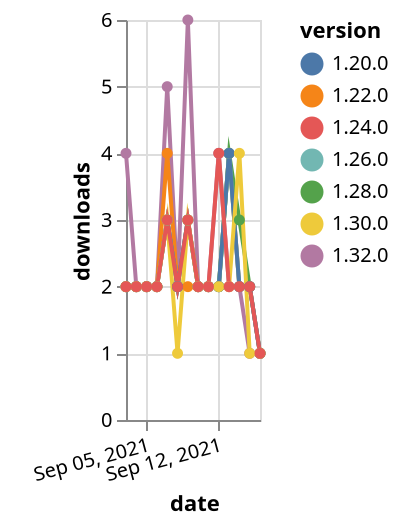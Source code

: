 {"$schema": "https://vega.github.io/schema/vega-lite/v5.json", "description": "A simple bar chart with embedded data.", "data": {"values": [{"date": "2021-09-03", "total": 725, "delta": 4, "version": "1.32.0"}, {"date": "2021-09-04", "total": 727, "delta": 2, "version": "1.32.0"}, {"date": "2021-09-05", "total": 729, "delta": 2, "version": "1.32.0"}, {"date": "2021-09-06", "total": 731, "delta": 2, "version": "1.32.0"}, {"date": "2021-09-07", "total": 736, "delta": 5, "version": "1.32.0"}, {"date": "2021-09-08", "total": 738, "delta": 2, "version": "1.32.0"}, {"date": "2021-09-09", "total": 744, "delta": 6, "version": "1.32.0"}, {"date": "2021-09-10", "total": 746, "delta": 2, "version": "1.32.0"}, {"date": "2021-09-11", "total": 748, "delta": 2, "version": "1.32.0"}, {"date": "2021-09-12", "total": 752, "delta": 4, "version": "1.32.0"}, {"date": "2021-09-13", "total": 754, "delta": 2, "version": "1.32.0"}, {"date": "2021-09-14", "total": 756, "delta": 2, "version": "1.32.0"}, {"date": "2021-09-15", "total": 757, "delta": 1, "version": "1.32.0"}, {"date": "2021-09-16", "total": 758, "delta": 1, "version": "1.32.0"}, {"date": "2021-09-03", "total": 2483, "delta": 2, "version": "1.22.0"}, {"date": "2021-09-04", "total": 2485, "delta": 2, "version": "1.22.0"}, {"date": "2021-09-05", "total": 2487, "delta": 2, "version": "1.22.0"}, {"date": "2021-09-06", "total": 2489, "delta": 2, "version": "1.22.0"}, {"date": "2021-09-07", "total": 2493, "delta": 4, "version": "1.22.0"}, {"date": "2021-09-08", "total": 2495, "delta": 2, "version": "1.22.0"}, {"date": "2021-09-09", "total": 2497, "delta": 2, "version": "1.22.0"}, {"date": "2021-09-10", "total": 2499, "delta": 2, "version": "1.22.0"}, {"date": "2021-09-11", "total": 2501, "delta": 2, "version": "1.22.0"}, {"date": "2021-09-12", "total": 2503, "delta": 2, "version": "1.22.0"}, {"date": "2021-09-13", "total": 2507, "delta": 4, "version": "1.22.0"}, {"date": "2021-09-14", "total": 2509, "delta": 2, "version": "1.22.0"}, {"date": "2021-09-15", "total": 2511, "delta": 2, "version": "1.22.0"}, {"date": "2021-09-16", "total": 2512, "delta": 1, "version": "1.22.0"}, {"date": "2021-09-03", "total": 1512, "delta": 2, "version": "1.28.0"}, {"date": "2021-09-04", "total": 1514, "delta": 2, "version": "1.28.0"}, {"date": "2021-09-05", "total": 1516, "delta": 2, "version": "1.28.0"}, {"date": "2021-09-06", "total": 1518, "delta": 2, "version": "1.28.0"}, {"date": "2021-09-07", "total": 1521, "delta": 3, "version": "1.28.0"}, {"date": "2021-09-08", "total": 1523, "delta": 2, "version": "1.28.0"}, {"date": "2021-09-09", "total": 1526, "delta": 3, "version": "1.28.0"}, {"date": "2021-09-10", "total": 1528, "delta": 2, "version": "1.28.0"}, {"date": "2021-09-11", "total": 1530, "delta": 2, "version": "1.28.0"}, {"date": "2021-09-12", "total": 1532, "delta": 2, "version": "1.28.0"}, {"date": "2021-09-13", "total": 1536, "delta": 4, "version": "1.28.0"}, {"date": "2021-09-14", "total": 1539, "delta": 3, "version": "1.28.0"}, {"date": "2021-09-15", "total": 1541, "delta": 2, "version": "1.28.0"}, {"date": "2021-09-16", "total": 1542, "delta": 1, "version": "1.28.0"}, {"date": "2021-09-03", "total": 1647, "delta": 2, "version": "1.26.0"}, {"date": "2021-09-04", "total": 1649, "delta": 2, "version": "1.26.0"}, {"date": "2021-09-05", "total": 1651, "delta": 2, "version": "1.26.0"}, {"date": "2021-09-06", "total": 1653, "delta": 2, "version": "1.26.0"}, {"date": "2021-09-07", "total": 1656, "delta": 3, "version": "1.26.0"}, {"date": "2021-09-08", "total": 1658, "delta": 2, "version": "1.26.0"}, {"date": "2021-09-09", "total": 1661, "delta": 3, "version": "1.26.0"}, {"date": "2021-09-10", "total": 1663, "delta": 2, "version": "1.26.0"}, {"date": "2021-09-11", "total": 1665, "delta": 2, "version": "1.26.0"}, {"date": "2021-09-12", "total": 1667, "delta": 2, "version": "1.26.0"}, {"date": "2021-09-13", "total": 1671, "delta": 4, "version": "1.26.0"}, {"date": "2021-09-14", "total": 1673, "delta": 2, "version": "1.26.0"}, {"date": "2021-09-15", "total": 1675, "delta": 2, "version": "1.26.0"}, {"date": "2021-09-16", "total": 1676, "delta": 1, "version": "1.26.0"}, {"date": "2021-09-03", "total": 2668, "delta": 2, "version": "1.20.0"}, {"date": "2021-09-04", "total": 2670, "delta": 2, "version": "1.20.0"}, {"date": "2021-09-05", "total": 2672, "delta": 2, "version": "1.20.0"}, {"date": "2021-09-06", "total": 2674, "delta": 2, "version": "1.20.0"}, {"date": "2021-09-07", "total": 2677, "delta": 3, "version": "1.20.0"}, {"date": "2021-09-08", "total": 2679, "delta": 2, "version": "1.20.0"}, {"date": "2021-09-09", "total": 2682, "delta": 3, "version": "1.20.0"}, {"date": "2021-09-10", "total": 2684, "delta": 2, "version": "1.20.0"}, {"date": "2021-09-11", "total": 2686, "delta": 2, "version": "1.20.0"}, {"date": "2021-09-12", "total": 2688, "delta": 2, "version": "1.20.0"}, {"date": "2021-09-13", "total": 2692, "delta": 4, "version": "1.20.0"}, {"date": "2021-09-14", "total": 2694, "delta": 2, "version": "1.20.0"}, {"date": "2021-09-15", "total": 2696, "delta": 2, "version": "1.20.0"}, {"date": "2021-09-16", "total": 2697, "delta": 1, "version": "1.20.0"}, {"date": "2021-09-03", "total": 1037, "delta": 2, "version": "1.30.0"}, {"date": "2021-09-04", "total": 1039, "delta": 2, "version": "1.30.0"}, {"date": "2021-09-05", "total": 1041, "delta": 2, "version": "1.30.0"}, {"date": "2021-09-06", "total": 1043, "delta": 2, "version": "1.30.0"}, {"date": "2021-09-07", "total": 1046, "delta": 3, "version": "1.30.0"}, {"date": "2021-09-08", "total": 1047, "delta": 1, "version": "1.30.0"}, {"date": "2021-09-09", "total": 1050, "delta": 3, "version": "1.30.0"}, {"date": "2021-09-10", "total": 1052, "delta": 2, "version": "1.30.0"}, {"date": "2021-09-11", "total": 1054, "delta": 2, "version": "1.30.0"}, {"date": "2021-09-12", "total": 1056, "delta": 2, "version": "1.30.0"}, {"date": "2021-09-13", "total": 1058, "delta": 2, "version": "1.30.0"}, {"date": "2021-09-14", "total": 1062, "delta": 4, "version": "1.30.0"}, {"date": "2021-09-15", "total": 1063, "delta": 1, "version": "1.30.0"}, {"date": "2021-09-16", "total": 1064, "delta": 1, "version": "1.30.0"}, {"date": "2021-09-03", "total": 2111, "delta": 2, "version": "1.24.0"}, {"date": "2021-09-04", "total": 2113, "delta": 2, "version": "1.24.0"}, {"date": "2021-09-05", "total": 2115, "delta": 2, "version": "1.24.0"}, {"date": "2021-09-06", "total": 2117, "delta": 2, "version": "1.24.0"}, {"date": "2021-09-07", "total": 2120, "delta": 3, "version": "1.24.0"}, {"date": "2021-09-08", "total": 2122, "delta": 2, "version": "1.24.0"}, {"date": "2021-09-09", "total": 2125, "delta": 3, "version": "1.24.0"}, {"date": "2021-09-10", "total": 2127, "delta": 2, "version": "1.24.0"}, {"date": "2021-09-11", "total": 2129, "delta": 2, "version": "1.24.0"}, {"date": "2021-09-12", "total": 2133, "delta": 4, "version": "1.24.0"}, {"date": "2021-09-13", "total": 2135, "delta": 2, "version": "1.24.0"}, {"date": "2021-09-14", "total": 2137, "delta": 2, "version": "1.24.0"}, {"date": "2021-09-15", "total": 2139, "delta": 2, "version": "1.24.0"}, {"date": "2021-09-16", "total": 2140, "delta": 1, "version": "1.24.0"}]}, "width": "container", "mark": {"type": "line", "point": {"filled": true}}, "encoding": {"x": {"field": "date", "type": "temporal", "timeUnit": "yearmonthdate", "title": "date", "axis": {"labelAngle": -15}}, "y": {"field": "delta", "type": "quantitative", "title": "downloads"}, "color": {"field": "version", "type": "nominal"}, "tooltip": {"field": "delta"}}}